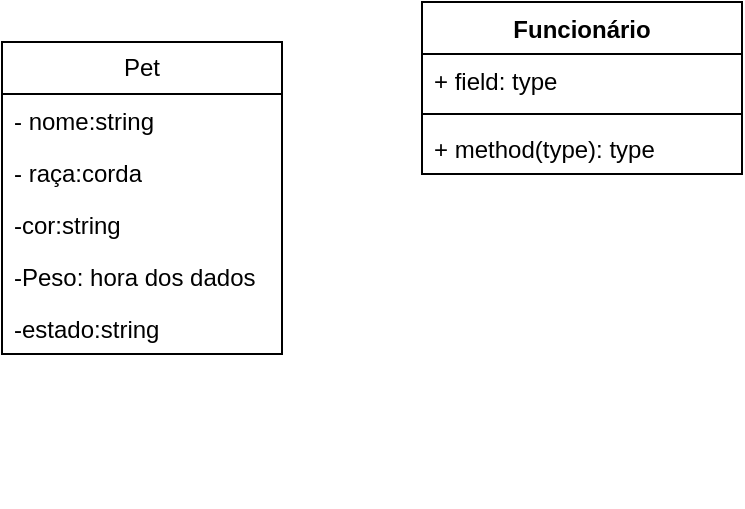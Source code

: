 <mxfile version="23.1.7" type="github">
  <diagram id="C5RBs43oDa-KdzZeNtuy" name="Page-1">
    <mxGraphModel dx="829" dy="459" grid="1" gridSize="10" guides="1" tooltips="1" connect="1" arrows="1" fold="1" page="1" pageScale="1" pageWidth="827" pageHeight="1169" math="0" shadow="0">
      <root>
        <mxCell id="WIyWlLk6GJQsqaUBKTNV-0" />
        <mxCell id="WIyWlLk6GJQsqaUBKTNV-1" parent="WIyWlLk6GJQsqaUBKTNV-0" />
        <mxCell id="zkfFHV4jXpPFQw0GAbJ--16" value="" style="endArrow=block;endSize=10;endFill=0;shadow=0;strokeWidth=1;rounded=0;edgeStyle=elbowEdgeStyle;elbow=vertical;" parent="WIyWlLk6GJQsqaUBKTNV-1" edge="1">
          <mxGeometry width="160" relative="1" as="geometry">
            <mxPoint x="425" y="430" as="sourcePoint" />
            <mxPoint x="425" y="430" as="targetPoint" />
          </mxGeometry>
        </mxCell>
        <mxCell id="1yY_g2inD3Rpd0kp_6iV-1" value="&lt;font style=&quot;vertical-align: inherit;&quot;&gt;&lt;font style=&quot;vertical-align: inherit;&quot;&gt;Pet&lt;/font&gt;&lt;/font&gt;" style="swimlane;fontStyle=0;childLayout=stackLayout;horizontal=1;startSize=26;fillColor=none;horizontalStack=0;resizeParent=1;resizeParentMax=0;resizeLast=0;collapsible=1;marginBottom=0;whiteSpace=wrap;html=1;" vertex="1" parent="WIyWlLk6GJQsqaUBKTNV-1">
          <mxGeometry x="130" y="210" width="140" height="156" as="geometry" />
        </mxCell>
        <mxCell id="1yY_g2inD3Rpd0kp_6iV-2" value="&lt;font style=&quot;vertical-align: inherit;&quot;&gt;&lt;font style=&quot;vertical-align: inherit;&quot;&gt;- nome:string&lt;/font&gt;&lt;/font&gt;" style="text;strokeColor=none;fillColor=none;align=left;verticalAlign=top;spacingLeft=4;spacingRight=4;overflow=hidden;rotatable=0;points=[[0,0.5],[1,0.5]];portConstraint=eastwest;whiteSpace=wrap;html=1;" vertex="1" parent="1yY_g2inD3Rpd0kp_6iV-1">
          <mxGeometry y="26" width="140" height="26" as="geometry" />
        </mxCell>
        <mxCell id="1yY_g2inD3Rpd0kp_6iV-3" value="&lt;font style=&quot;vertical-align: inherit;&quot;&gt;&lt;font style=&quot;vertical-align: inherit;&quot;&gt;&lt;font style=&quot;vertical-align: inherit;&quot;&gt;&lt;font style=&quot;vertical-align: inherit;&quot;&gt;- raça:corda&lt;/font&gt;&lt;/font&gt;&lt;/font&gt;&lt;/font&gt;" style="text;strokeColor=none;fillColor=none;align=left;verticalAlign=top;spacingLeft=4;spacingRight=4;overflow=hidden;rotatable=0;points=[[0,0.5],[1,0.5]];portConstraint=eastwest;whiteSpace=wrap;html=1;" vertex="1" parent="1yY_g2inD3Rpd0kp_6iV-1">
          <mxGeometry y="52" width="140" height="26" as="geometry" />
        </mxCell>
        <mxCell id="1yY_g2inD3Rpd0kp_6iV-5" value="&lt;font style=&quot;vertical-align: inherit;&quot;&gt;&lt;font style=&quot;vertical-align: inherit;&quot;&gt;-cor:string&lt;/font&gt;&lt;/font&gt;" style="text;strokeColor=none;fillColor=none;align=left;verticalAlign=top;spacingLeft=4;spacingRight=4;overflow=hidden;rotatable=0;points=[[0,0.5],[1,0.5]];portConstraint=eastwest;whiteSpace=wrap;html=1;" vertex="1" parent="1yY_g2inD3Rpd0kp_6iV-1">
          <mxGeometry y="78" width="140" height="26" as="geometry" />
        </mxCell>
        <mxCell id="1yY_g2inD3Rpd0kp_6iV-4" value="&lt;font style=&quot;vertical-align: inherit;&quot;&gt;&lt;font style=&quot;vertical-align: inherit;&quot;&gt;&lt;font style=&quot;vertical-align: inherit;&quot;&gt;&lt;font style=&quot;vertical-align: inherit;&quot;&gt;-Peso: hora dos dados&lt;/font&gt;&lt;/font&gt;&lt;/font&gt;&lt;/font&gt;" style="text;strokeColor=none;fillColor=none;align=left;verticalAlign=top;spacingLeft=4;spacingRight=4;overflow=hidden;rotatable=0;points=[[0,0.5],[1,0.5]];portConstraint=eastwest;whiteSpace=wrap;html=1;" vertex="1" parent="1yY_g2inD3Rpd0kp_6iV-1">
          <mxGeometry y="104" width="140" height="26" as="geometry" />
        </mxCell>
        <mxCell id="1yY_g2inD3Rpd0kp_6iV-6" value="&lt;font style=&quot;vertical-align: inherit;&quot;&gt;&lt;font style=&quot;vertical-align: inherit;&quot;&gt;-estado:string&lt;/font&gt;&lt;/font&gt;" style="text;strokeColor=none;fillColor=none;align=left;verticalAlign=top;spacingLeft=4;spacingRight=4;overflow=hidden;rotatable=0;points=[[0,0.5],[1,0.5]];portConstraint=eastwest;whiteSpace=wrap;html=1;" vertex="1" parent="1yY_g2inD3Rpd0kp_6iV-1">
          <mxGeometry y="130" width="140" height="26" as="geometry" />
        </mxCell>
        <mxCell id="1yY_g2inD3Rpd0kp_6iV-8" value="&lt;font style=&quot;vertical-align: inherit;&quot;&gt;&lt;font style=&quot;vertical-align: inherit;&quot;&gt;&lt;font style=&quot;vertical-align: inherit;&quot;&gt;&lt;font style=&quot;vertical-align: inherit;&quot;&gt;Funcionário&lt;/font&gt;&lt;/font&gt;&lt;br&gt;&lt;/font&gt;&lt;/font&gt;" style="swimlane;fontStyle=1;align=center;verticalAlign=top;childLayout=stackLayout;horizontal=1;startSize=26;horizontalStack=0;resizeParent=1;resizeParentMax=0;resizeLast=0;collapsible=1;marginBottom=0;whiteSpace=wrap;html=1;direction=east;" vertex="1" parent="WIyWlLk6GJQsqaUBKTNV-1">
          <mxGeometry x="340" y="190" width="160" height="86" as="geometry" />
        </mxCell>
        <mxCell id="1yY_g2inD3Rpd0kp_6iV-9" value="+ field: type" style="text;strokeColor=none;fillColor=none;align=left;verticalAlign=top;spacingLeft=4;spacingRight=4;overflow=hidden;rotatable=0;points=[[0,0.5],[1,0.5]];portConstraint=eastwest;whiteSpace=wrap;html=1;" vertex="1" parent="1yY_g2inD3Rpd0kp_6iV-8">
          <mxGeometry y="26" width="160" height="26" as="geometry" />
        </mxCell>
        <mxCell id="1yY_g2inD3Rpd0kp_6iV-10" value="" style="line;strokeWidth=1;fillColor=none;align=left;verticalAlign=middle;spacingTop=-1;spacingLeft=3;spacingRight=3;rotatable=0;labelPosition=right;points=[];portConstraint=eastwest;strokeColor=inherit;" vertex="1" parent="1yY_g2inD3Rpd0kp_6iV-8">
          <mxGeometry y="52" width="160" height="8" as="geometry" />
        </mxCell>
        <mxCell id="1yY_g2inD3Rpd0kp_6iV-11" value="+ method(type): type" style="text;strokeColor=none;fillColor=none;align=left;verticalAlign=top;spacingLeft=4;spacingRight=4;overflow=hidden;rotatable=0;points=[[0,0.5],[1,0.5]];portConstraint=eastwest;whiteSpace=wrap;html=1;" vertex="1" parent="1yY_g2inD3Rpd0kp_6iV-8">
          <mxGeometry y="60" width="160" height="26" as="geometry" />
        </mxCell>
      </root>
    </mxGraphModel>
  </diagram>
</mxfile>

